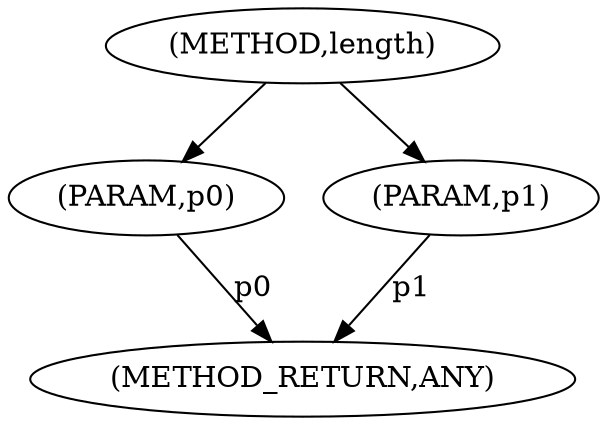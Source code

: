 digraph "length" {  
"5875" [label = <(METHOD,length)> ]
"5879" [label = <(METHOD_RETURN,ANY)> ]
"5876" [label = <(PARAM,p0)> ]
"5877" [label = <(PARAM,p1)> ]
  "5876" -> "5879"  [ label = "p0"] 
  "5877" -> "5879"  [ label = "p1"] 
  "5875" -> "5876" 
  "5875" -> "5877" 
}
